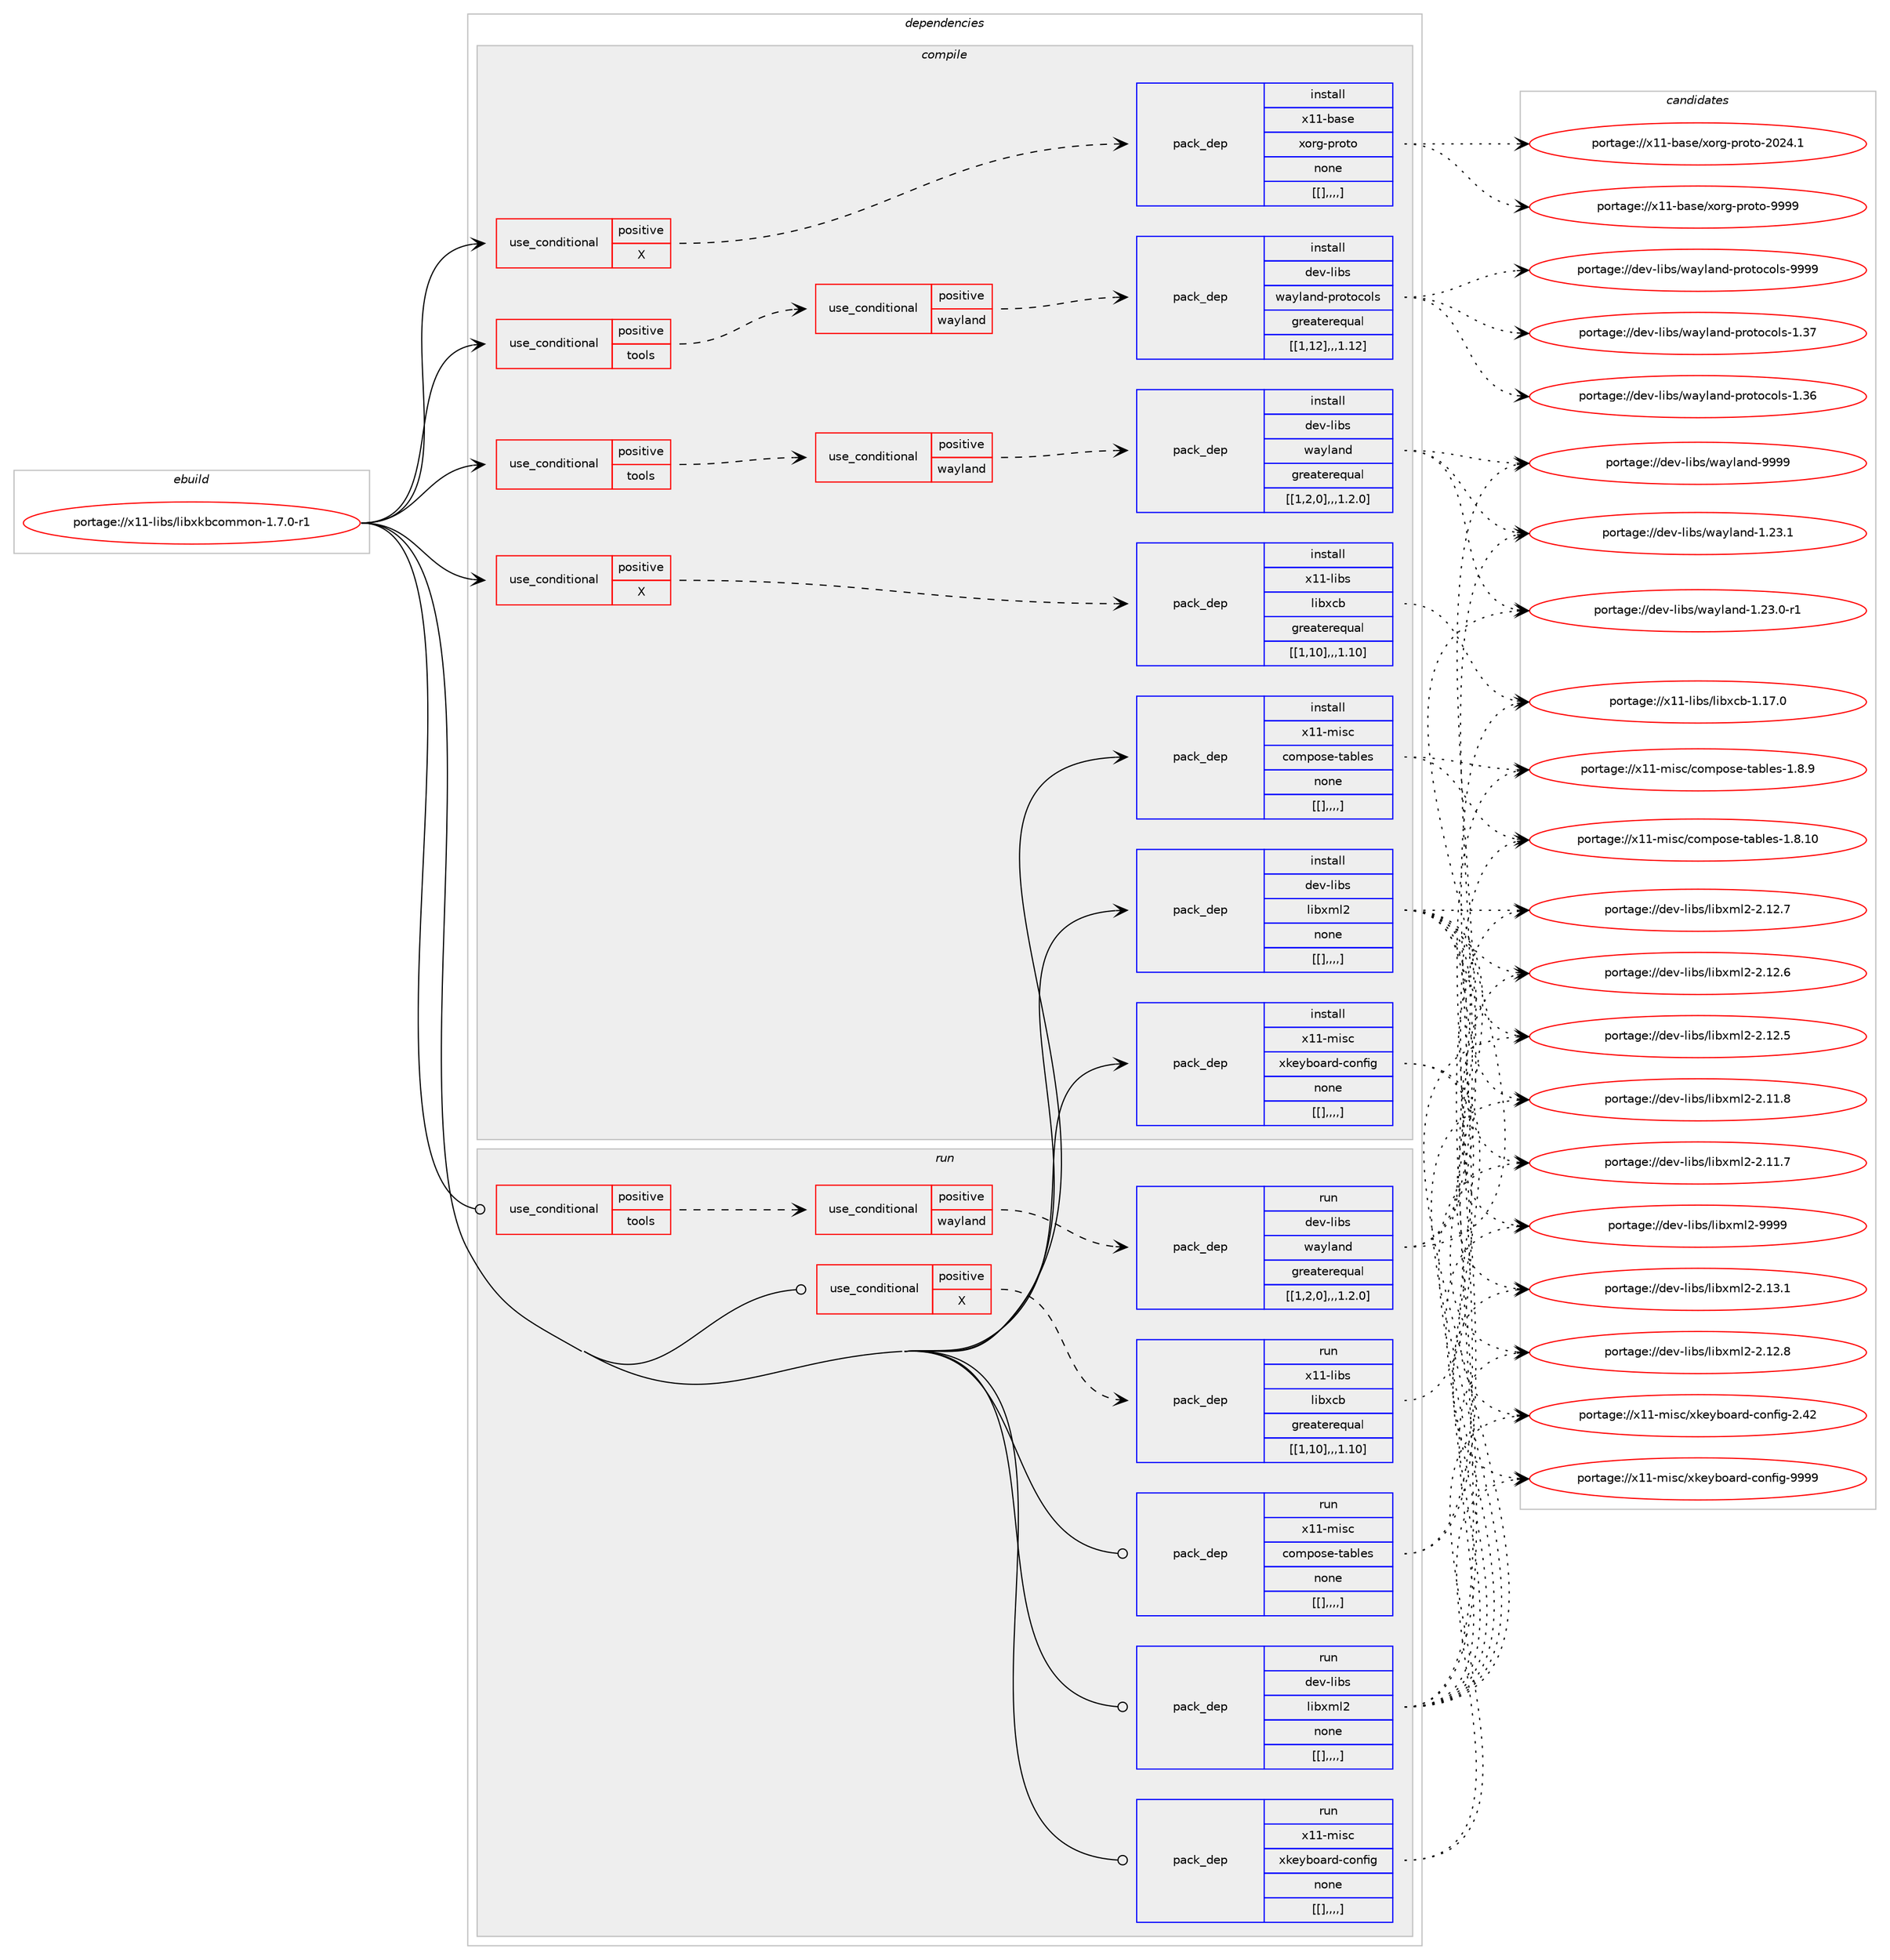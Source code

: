 digraph prolog {

# *************
# Graph options
# *************

newrank=true;
concentrate=true;
compound=true;
graph [rankdir=LR,fontname=Helvetica,fontsize=10,ranksep=1.5];#, ranksep=2.5, nodesep=0.2];
edge  [arrowhead=vee];
node  [fontname=Helvetica,fontsize=10];

# **********
# The ebuild
# **********

subgraph cluster_leftcol {
color=gray;
label=<<i>ebuild</i>>;
id [label="portage://x11-libs/libxkbcommon-1.7.0-r1", color=red, width=4, href="../x11-libs/libxkbcommon-1.7.0-r1.svg"];
}

# ****************
# The dependencies
# ****************

subgraph cluster_midcol {
color=gray;
label=<<i>dependencies</i>>;
subgraph cluster_compile {
fillcolor="#eeeeee";
style=filled;
label=<<i>compile</i>>;
subgraph cond11440 {
dependency32454 [label=<<TABLE BORDER="0" CELLBORDER="1" CELLSPACING="0" CELLPADDING="4"><TR><TD ROWSPAN="3" CELLPADDING="10">use_conditional</TD></TR><TR><TD>positive</TD></TR><TR><TD>X</TD></TR></TABLE>>, shape=none, color=red];
subgraph pack20786 {
dependency32455 [label=<<TABLE BORDER="0" CELLBORDER="1" CELLSPACING="0" CELLPADDING="4" WIDTH="220"><TR><TD ROWSPAN="6" CELLPADDING="30">pack_dep</TD></TR><TR><TD WIDTH="110">install</TD></TR><TR><TD>x11-base</TD></TR><TR><TD>xorg-proto</TD></TR><TR><TD>none</TD></TR><TR><TD>[[],,,,]</TD></TR></TABLE>>, shape=none, color=blue];
}
dependency32454:e -> dependency32455:w [weight=20,style="dashed",arrowhead="vee"];
}
id:e -> dependency32454:w [weight=20,style="solid",arrowhead="vee"];
subgraph cond11441 {
dependency32456 [label=<<TABLE BORDER="0" CELLBORDER="1" CELLSPACING="0" CELLPADDING="4"><TR><TD ROWSPAN="3" CELLPADDING="10">use_conditional</TD></TR><TR><TD>positive</TD></TR><TR><TD>X</TD></TR></TABLE>>, shape=none, color=red];
subgraph pack20787 {
dependency32457 [label=<<TABLE BORDER="0" CELLBORDER="1" CELLSPACING="0" CELLPADDING="4" WIDTH="220"><TR><TD ROWSPAN="6" CELLPADDING="30">pack_dep</TD></TR><TR><TD WIDTH="110">install</TD></TR><TR><TD>x11-libs</TD></TR><TR><TD>libxcb</TD></TR><TR><TD>greaterequal</TD></TR><TR><TD>[[1,10],,,1.10]</TD></TR></TABLE>>, shape=none, color=blue];
}
dependency32456:e -> dependency32457:w [weight=20,style="dashed",arrowhead="vee"];
}
id:e -> dependency32456:w [weight=20,style="solid",arrowhead="vee"];
subgraph cond11442 {
dependency32458 [label=<<TABLE BORDER="0" CELLBORDER="1" CELLSPACING="0" CELLPADDING="4"><TR><TD ROWSPAN="3" CELLPADDING="10">use_conditional</TD></TR><TR><TD>positive</TD></TR><TR><TD>tools</TD></TR></TABLE>>, shape=none, color=red];
subgraph cond11443 {
dependency32459 [label=<<TABLE BORDER="0" CELLBORDER="1" CELLSPACING="0" CELLPADDING="4"><TR><TD ROWSPAN="3" CELLPADDING="10">use_conditional</TD></TR><TR><TD>positive</TD></TR><TR><TD>wayland</TD></TR></TABLE>>, shape=none, color=red];
subgraph pack20788 {
dependency32460 [label=<<TABLE BORDER="0" CELLBORDER="1" CELLSPACING="0" CELLPADDING="4" WIDTH="220"><TR><TD ROWSPAN="6" CELLPADDING="30">pack_dep</TD></TR><TR><TD WIDTH="110">install</TD></TR><TR><TD>dev-libs</TD></TR><TR><TD>wayland</TD></TR><TR><TD>greaterequal</TD></TR><TR><TD>[[1,2,0],,,1.2.0]</TD></TR></TABLE>>, shape=none, color=blue];
}
dependency32459:e -> dependency32460:w [weight=20,style="dashed",arrowhead="vee"];
}
dependency32458:e -> dependency32459:w [weight=20,style="dashed",arrowhead="vee"];
}
id:e -> dependency32458:w [weight=20,style="solid",arrowhead="vee"];
subgraph cond11444 {
dependency32461 [label=<<TABLE BORDER="0" CELLBORDER="1" CELLSPACING="0" CELLPADDING="4"><TR><TD ROWSPAN="3" CELLPADDING="10">use_conditional</TD></TR><TR><TD>positive</TD></TR><TR><TD>tools</TD></TR></TABLE>>, shape=none, color=red];
subgraph cond11445 {
dependency32462 [label=<<TABLE BORDER="0" CELLBORDER="1" CELLSPACING="0" CELLPADDING="4"><TR><TD ROWSPAN="3" CELLPADDING="10">use_conditional</TD></TR><TR><TD>positive</TD></TR><TR><TD>wayland</TD></TR></TABLE>>, shape=none, color=red];
subgraph pack20789 {
dependency32463 [label=<<TABLE BORDER="0" CELLBORDER="1" CELLSPACING="0" CELLPADDING="4" WIDTH="220"><TR><TD ROWSPAN="6" CELLPADDING="30">pack_dep</TD></TR><TR><TD WIDTH="110">install</TD></TR><TR><TD>dev-libs</TD></TR><TR><TD>wayland-protocols</TD></TR><TR><TD>greaterequal</TD></TR><TR><TD>[[1,12],,,1.12]</TD></TR></TABLE>>, shape=none, color=blue];
}
dependency32462:e -> dependency32463:w [weight=20,style="dashed",arrowhead="vee"];
}
dependency32461:e -> dependency32462:w [weight=20,style="dashed",arrowhead="vee"];
}
id:e -> dependency32461:w [weight=20,style="solid",arrowhead="vee"];
subgraph pack20790 {
dependency32464 [label=<<TABLE BORDER="0" CELLBORDER="1" CELLSPACING="0" CELLPADDING="4" WIDTH="220"><TR><TD ROWSPAN="6" CELLPADDING="30">pack_dep</TD></TR><TR><TD WIDTH="110">install</TD></TR><TR><TD>dev-libs</TD></TR><TR><TD>libxml2</TD></TR><TR><TD>none</TD></TR><TR><TD>[[],,,,]</TD></TR></TABLE>>, shape=none, color=blue];
}
id:e -> dependency32464:w [weight=20,style="solid",arrowhead="vee"];
subgraph pack20791 {
dependency32465 [label=<<TABLE BORDER="0" CELLBORDER="1" CELLSPACING="0" CELLPADDING="4" WIDTH="220"><TR><TD ROWSPAN="6" CELLPADDING="30">pack_dep</TD></TR><TR><TD WIDTH="110">install</TD></TR><TR><TD>x11-misc</TD></TR><TR><TD>compose-tables</TD></TR><TR><TD>none</TD></TR><TR><TD>[[],,,,]</TD></TR></TABLE>>, shape=none, color=blue];
}
id:e -> dependency32465:w [weight=20,style="solid",arrowhead="vee"];
subgraph pack20792 {
dependency32466 [label=<<TABLE BORDER="0" CELLBORDER="1" CELLSPACING="0" CELLPADDING="4" WIDTH="220"><TR><TD ROWSPAN="6" CELLPADDING="30">pack_dep</TD></TR><TR><TD WIDTH="110">install</TD></TR><TR><TD>x11-misc</TD></TR><TR><TD>xkeyboard-config</TD></TR><TR><TD>none</TD></TR><TR><TD>[[],,,,]</TD></TR></TABLE>>, shape=none, color=blue];
}
id:e -> dependency32466:w [weight=20,style="solid",arrowhead="vee"];
}
subgraph cluster_compileandrun {
fillcolor="#eeeeee";
style=filled;
label=<<i>compile and run</i>>;
}
subgraph cluster_run {
fillcolor="#eeeeee";
style=filled;
label=<<i>run</i>>;
subgraph cond11446 {
dependency32467 [label=<<TABLE BORDER="0" CELLBORDER="1" CELLSPACING="0" CELLPADDING="4"><TR><TD ROWSPAN="3" CELLPADDING="10">use_conditional</TD></TR><TR><TD>positive</TD></TR><TR><TD>X</TD></TR></TABLE>>, shape=none, color=red];
subgraph pack20793 {
dependency32468 [label=<<TABLE BORDER="0" CELLBORDER="1" CELLSPACING="0" CELLPADDING="4" WIDTH="220"><TR><TD ROWSPAN="6" CELLPADDING="30">pack_dep</TD></TR><TR><TD WIDTH="110">run</TD></TR><TR><TD>x11-libs</TD></TR><TR><TD>libxcb</TD></TR><TR><TD>greaterequal</TD></TR><TR><TD>[[1,10],,,1.10]</TD></TR></TABLE>>, shape=none, color=blue];
}
dependency32467:e -> dependency32468:w [weight=20,style="dashed",arrowhead="vee"];
}
id:e -> dependency32467:w [weight=20,style="solid",arrowhead="odot"];
subgraph cond11447 {
dependency32469 [label=<<TABLE BORDER="0" CELLBORDER="1" CELLSPACING="0" CELLPADDING="4"><TR><TD ROWSPAN="3" CELLPADDING="10">use_conditional</TD></TR><TR><TD>positive</TD></TR><TR><TD>tools</TD></TR></TABLE>>, shape=none, color=red];
subgraph cond11448 {
dependency32470 [label=<<TABLE BORDER="0" CELLBORDER="1" CELLSPACING="0" CELLPADDING="4"><TR><TD ROWSPAN="3" CELLPADDING="10">use_conditional</TD></TR><TR><TD>positive</TD></TR><TR><TD>wayland</TD></TR></TABLE>>, shape=none, color=red];
subgraph pack20794 {
dependency32471 [label=<<TABLE BORDER="0" CELLBORDER="1" CELLSPACING="0" CELLPADDING="4" WIDTH="220"><TR><TD ROWSPAN="6" CELLPADDING="30">pack_dep</TD></TR><TR><TD WIDTH="110">run</TD></TR><TR><TD>dev-libs</TD></TR><TR><TD>wayland</TD></TR><TR><TD>greaterequal</TD></TR><TR><TD>[[1,2,0],,,1.2.0]</TD></TR></TABLE>>, shape=none, color=blue];
}
dependency32470:e -> dependency32471:w [weight=20,style="dashed",arrowhead="vee"];
}
dependency32469:e -> dependency32470:w [weight=20,style="dashed",arrowhead="vee"];
}
id:e -> dependency32469:w [weight=20,style="solid",arrowhead="odot"];
subgraph pack20795 {
dependency32472 [label=<<TABLE BORDER="0" CELLBORDER="1" CELLSPACING="0" CELLPADDING="4" WIDTH="220"><TR><TD ROWSPAN="6" CELLPADDING="30">pack_dep</TD></TR><TR><TD WIDTH="110">run</TD></TR><TR><TD>dev-libs</TD></TR><TR><TD>libxml2</TD></TR><TR><TD>none</TD></TR><TR><TD>[[],,,,]</TD></TR></TABLE>>, shape=none, color=blue];
}
id:e -> dependency32472:w [weight=20,style="solid",arrowhead="odot"];
subgraph pack20796 {
dependency32473 [label=<<TABLE BORDER="0" CELLBORDER="1" CELLSPACING="0" CELLPADDING="4" WIDTH="220"><TR><TD ROWSPAN="6" CELLPADDING="30">pack_dep</TD></TR><TR><TD WIDTH="110">run</TD></TR><TR><TD>x11-misc</TD></TR><TR><TD>compose-tables</TD></TR><TR><TD>none</TD></TR><TR><TD>[[],,,,]</TD></TR></TABLE>>, shape=none, color=blue];
}
id:e -> dependency32473:w [weight=20,style="solid",arrowhead="odot"];
subgraph pack20797 {
dependency32474 [label=<<TABLE BORDER="0" CELLBORDER="1" CELLSPACING="0" CELLPADDING="4" WIDTH="220"><TR><TD ROWSPAN="6" CELLPADDING="30">pack_dep</TD></TR><TR><TD WIDTH="110">run</TD></TR><TR><TD>x11-misc</TD></TR><TR><TD>xkeyboard-config</TD></TR><TR><TD>none</TD></TR><TR><TD>[[],,,,]</TD></TR></TABLE>>, shape=none, color=blue];
}
id:e -> dependency32474:w [weight=20,style="solid",arrowhead="odot"];
}
}

# **************
# The candidates
# **************

subgraph cluster_choices {
rank=same;
color=gray;
label=<<i>candidates</i>>;

subgraph choice20786 {
color=black;
nodesep=1;
choice120494945989711510147120111114103451121141111161114557575757 [label="portage://x11-base/xorg-proto-9999", color=red, width=4,href="../x11-base/xorg-proto-9999.svg"];
choice1204949459897115101471201111141034511211411111611145504850524649 [label="portage://x11-base/xorg-proto-2024.1", color=red, width=4,href="../x11-base/xorg-proto-2024.1.svg"];
dependency32455:e -> choice120494945989711510147120111114103451121141111161114557575757:w [style=dotted,weight="100"];
dependency32455:e -> choice1204949459897115101471201111141034511211411111611145504850524649:w [style=dotted,weight="100"];
}
subgraph choice20787 {
color=black;
nodesep=1;
choice120494945108105981154710810598120999845494649554648 [label="portage://x11-libs/libxcb-1.17.0", color=red, width=4,href="../x11-libs/libxcb-1.17.0.svg"];
dependency32457:e -> choice120494945108105981154710810598120999845494649554648:w [style=dotted,weight="100"];
}
subgraph choice20788 {
color=black;
nodesep=1;
choice10010111845108105981154711997121108971101004557575757 [label="portage://dev-libs/wayland-9999", color=red, width=4,href="../dev-libs/wayland-9999.svg"];
choice100101118451081059811547119971211089711010045494650514649 [label="portage://dev-libs/wayland-1.23.1", color=red, width=4,href="../dev-libs/wayland-1.23.1.svg"];
choice1001011184510810598115471199712110897110100454946505146484511449 [label="portage://dev-libs/wayland-1.23.0-r1", color=red, width=4,href="../dev-libs/wayland-1.23.0-r1.svg"];
dependency32460:e -> choice10010111845108105981154711997121108971101004557575757:w [style=dotted,weight="100"];
dependency32460:e -> choice100101118451081059811547119971211089711010045494650514649:w [style=dotted,weight="100"];
dependency32460:e -> choice1001011184510810598115471199712110897110100454946505146484511449:w [style=dotted,weight="100"];
}
subgraph choice20789 {
color=black;
nodesep=1;
choice100101118451081059811547119971211089711010045112114111116111991111081154557575757 [label="portage://dev-libs/wayland-protocols-9999", color=red, width=4,href="../dev-libs/wayland-protocols-9999.svg"];
choice100101118451081059811547119971211089711010045112114111116111991111081154549465155 [label="portage://dev-libs/wayland-protocols-1.37", color=red, width=4,href="../dev-libs/wayland-protocols-1.37.svg"];
choice100101118451081059811547119971211089711010045112114111116111991111081154549465154 [label="portage://dev-libs/wayland-protocols-1.36", color=red, width=4,href="../dev-libs/wayland-protocols-1.36.svg"];
dependency32463:e -> choice100101118451081059811547119971211089711010045112114111116111991111081154557575757:w [style=dotted,weight="100"];
dependency32463:e -> choice100101118451081059811547119971211089711010045112114111116111991111081154549465155:w [style=dotted,weight="100"];
dependency32463:e -> choice100101118451081059811547119971211089711010045112114111116111991111081154549465154:w [style=dotted,weight="100"];
}
subgraph choice20790 {
color=black;
nodesep=1;
choice10010111845108105981154710810598120109108504557575757 [label="portage://dev-libs/libxml2-9999", color=red, width=4,href="../dev-libs/libxml2-9999.svg"];
choice100101118451081059811547108105981201091085045504649514649 [label="portage://dev-libs/libxml2-2.13.1", color=red, width=4,href="../dev-libs/libxml2-2.13.1.svg"];
choice100101118451081059811547108105981201091085045504649504656 [label="portage://dev-libs/libxml2-2.12.8", color=red, width=4,href="../dev-libs/libxml2-2.12.8.svg"];
choice100101118451081059811547108105981201091085045504649504655 [label="portage://dev-libs/libxml2-2.12.7", color=red, width=4,href="../dev-libs/libxml2-2.12.7.svg"];
choice100101118451081059811547108105981201091085045504649504654 [label="portage://dev-libs/libxml2-2.12.6", color=red, width=4,href="../dev-libs/libxml2-2.12.6.svg"];
choice100101118451081059811547108105981201091085045504649504653 [label="portage://dev-libs/libxml2-2.12.5", color=red, width=4,href="../dev-libs/libxml2-2.12.5.svg"];
choice100101118451081059811547108105981201091085045504649494656 [label="portage://dev-libs/libxml2-2.11.8", color=red, width=4,href="../dev-libs/libxml2-2.11.8.svg"];
choice100101118451081059811547108105981201091085045504649494655 [label="portage://dev-libs/libxml2-2.11.7", color=red, width=4,href="../dev-libs/libxml2-2.11.7.svg"];
dependency32464:e -> choice10010111845108105981154710810598120109108504557575757:w [style=dotted,weight="100"];
dependency32464:e -> choice100101118451081059811547108105981201091085045504649514649:w [style=dotted,weight="100"];
dependency32464:e -> choice100101118451081059811547108105981201091085045504649504656:w [style=dotted,weight="100"];
dependency32464:e -> choice100101118451081059811547108105981201091085045504649504655:w [style=dotted,weight="100"];
dependency32464:e -> choice100101118451081059811547108105981201091085045504649504654:w [style=dotted,weight="100"];
dependency32464:e -> choice100101118451081059811547108105981201091085045504649504653:w [style=dotted,weight="100"];
dependency32464:e -> choice100101118451081059811547108105981201091085045504649494656:w [style=dotted,weight="100"];
dependency32464:e -> choice100101118451081059811547108105981201091085045504649494655:w [style=dotted,weight="100"];
}
subgraph choice20791 {
color=black;
nodesep=1;
choice12049494510910511599479911110911211111510145116979810810111545494656464948 [label="portage://x11-misc/compose-tables-1.8.10", color=red, width=4,href="../x11-misc/compose-tables-1.8.10.svg"];
choice120494945109105115994799111109112111115101451169798108101115454946564657 [label="portage://x11-misc/compose-tables-1.8.9", color=red, width=4,href="../x11-misc/compose-tables-1.8.9.svg"];
dependency32465:e -> choice12049494510910511599479911110911211111510145116979810810111545494656464948:w [style=dotted,weight="100"];
dependency32465:e -> choice120494945109105115994799111109112111115101451169798108101115454946564657:w [style=dotted,weight="100"];
}
subgraph choice20792 {
color=black;
nodesep=1;
choice1204949451091051159947120107101121981119711410045991111101021051034557575757 [label="portage://x11-misc/xkeyboard-config-9999", color=red, width=4,href="../x11-misc/xkeyboard-config-9999.svg"];
choice1204949451091051159947120107101121981119711410045991111101021051034550465250 [label="portage://x11-misc/xkeyboard-config-2.42", color=red, width=4,href="../x11-misc/xkeyboard-config-2.42.svg"];
dependency32466:e -> choice1204949451091051159947120107101121981119711410045991111101021051034557575757:w [style=dotted,weight="100"];
dependency32466:e -> choice1204949451091051159947120107101121981119711410045991111101021051034550465250:w [style=dotted,weight="100"];
}
subgraph choice20793 {
color=black;
nodesep=1;
choice120494945108105981154710810598120999845494649554648 [label="portage://x11-libs/libxcb-1.17.0", color=red, width=4,href="../x11-libs/libxcb-1.17.0.svg"];
dependency32468:e -> choice120494945108105981154710810598120999845494649554648:w [style=dotted,weight="100"];
}
subgraph choice20794 {
color=black;
nodesep=1;
choice10010111845108105981154711997121108971101004557575757 [label="portage://dev-libs/wayland-9999", color=red, width=4,href="../dev-libs/wayland-9999.svg"];
choice100101118451081059811547119971211089711010045494650514649 [label="portage://dev-libs/wayland-1.23.1", color=red, width=4,href="../dev-libs/wayland-1.23.1.svg"];
choice1001011184510810598115471199712110897110100454946505146484511449 [label="portage://dev-libs/wayland-1.23.0-r1", color=red, width=4,href="../dev-libs/wayland-1.23.0-r1.svg"];
dependency32471:e -> choice10010111845108105981154711997121108971101004557575757:w [style=dotted,weight="100"];
dependency32471:e -> choice100101118451081059811547119971211089711010045494650514649:w [style=dotted,weight="100"];
dependency32471:e -> choice1001011184510810598115471199712110897110100454946505146484511449:w [style=dotted,weight="100"];
}
subgraph choice20795 {
color=black;
nodesep=1;
choice10010111845108105981154710810598120109108504557575757 [label="portage://dev-libs/libxml2-9999", color=red, width=4,href="../dev-libs/libxml2-9999.svg"];
choice100101118451081059811547108105981201091085045504649514649 [label="portage://dev-libs/libxml2-2.13.1", color=red, width=4,href="../dev-libs/libxml2-2.13.1.svg"];
choice100101118451081059811547108105981201091085045504649504656 [label="portage://dev-libs/libxml2-2.12.8", color=red, width=4,href="../dev-libs/libxml2-2.12.8.svg"];
choice100101118451081059811547108105981201091085045504649504655 [label="portage://dev-libs/libxml2-2.12.7", color=red, width=4,href="../dev-libs/libxml2-2.12.7.svg"];
choice100101118451081059811547108105981201091085045504649504654 [label="portage://dev-libs/libxml2-2.12.6", color=red, width=4,href="../dev-libs/libxml2-2.12.6.svg"];
choice100101118451081059811547108105981201091085045504649504653 [label="portage://dev-libs/libxml2-2.12.5", color=red, width=4,href="../dev-libs/libxml2-2.12.5.svg"];
choice100101118451081059811547108105981201091085045504649494656 [label="portage://dev-libs/libxml2-2.11.8", color=red, width=4,href="../dev-libs/libxml2-2.11.8.svg"];
choice100101118451081059811547108105981201091085045504649494655 [label="portage://dev-libs/libxml2-2.11.7", color=red, width=4,href="../dev-libs/libxml2-2.11.7.svg"];
dependency32472:e -> choice10010111845108105981154710810598120109108504557575757:w [style=dotted,weight="100"];
dependency32472:e -> choice100101118451081059811547108105981201091085045504649514649:w [style=dotted,weight="100"];
dependency32472:e -> choice100101118451081059811547108105981201091085045504649504656:w [style=dotted,weight="100"];
dependency32472:e -> choice100101118451081059811547108105981201091085045504649504655:w [style=dotted,weight="100"];
dependency32472:e -> choice100101118451081059811547108105981201091085045504649504654:w [style=dotted,weight="100"];
dependency32472:e -> choice100101118451081059811547108105981201091085045504649504653:w [style=dotted,weight="100"];
dependency32472:e -> choice100101118451081059811547108105981201091085045504649494656:w [style=dotted,weight="100"];
dependency32472:e -> choice100101118451081059811547108105981201091085045504649494655:w [style=dotted,weight="100"];
}
subgraph choice20796 {
color=black;
nodesep=1;
choice12049494510910511599479911110911211111510145116979810810111545494656464948 [label="portage://x11-misc/compose-tables-1.8.10", color=red, width=4,href="../x11-misc/compose-tables-1.8.10.svg"];
choice120494945109105115994799111109112111115101451169798108101115454946564657 [label="portage://x11-misc/compose-tables-1.8.9", color=red, width=4,href="../x11-misc/compose-tables-1.8.9.svg"];
dependency32473:e -> choice12049494510910511599479911110911211111510145116979810810111545494656464948:w [style=dotted,weight="100"];
dependency32473:e -> choice120494945109105115994799111109112111115101451169798108101115454946564657:w [style=dotted,weight="100"];
}
subgraph choice20797 {
color=black;
nodesep=1;
choice1204949451091051159947120107101121981119711410045991111101021051034557575757 [label="portage://x11-misc/xkeyboard-config-9999", color=red, width=4,href="../x11-misc/xkeyboard-config-9999.svg"];
choice1204949451091051159947120107101121981119711410045991111101021051034550465250 [label="portage://x11-misc/xkeyboard-config-2.42", color=red, width=4,href="../x11-misc/xkeyboard-config-2.42.svg"];
dependency32474:e -> choice1204949451091051159947120107101121981119711410045991111101021051034557575757:w [style=dotted,weight="100"];
dependency32474:e -> choice1204949451091051159947120107101121981119711410045991111101021051034550465250:w [style=dotted,weight="100"];
}
}

}
